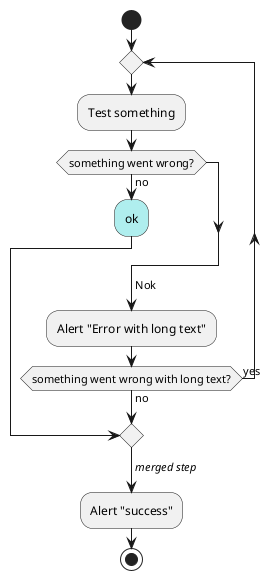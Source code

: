 @startuml
start
repeat
    :Test something;
        if (something went wrong?) then (no)
            #PaleTurquoise:ok;
            break
        endif
        ->Nok;
        :Alert "Error with long text";
repeat while (something went wrong with long text?) is (yes) not (no)
->//merged step//;
:Alert "success";
stop
@enduml